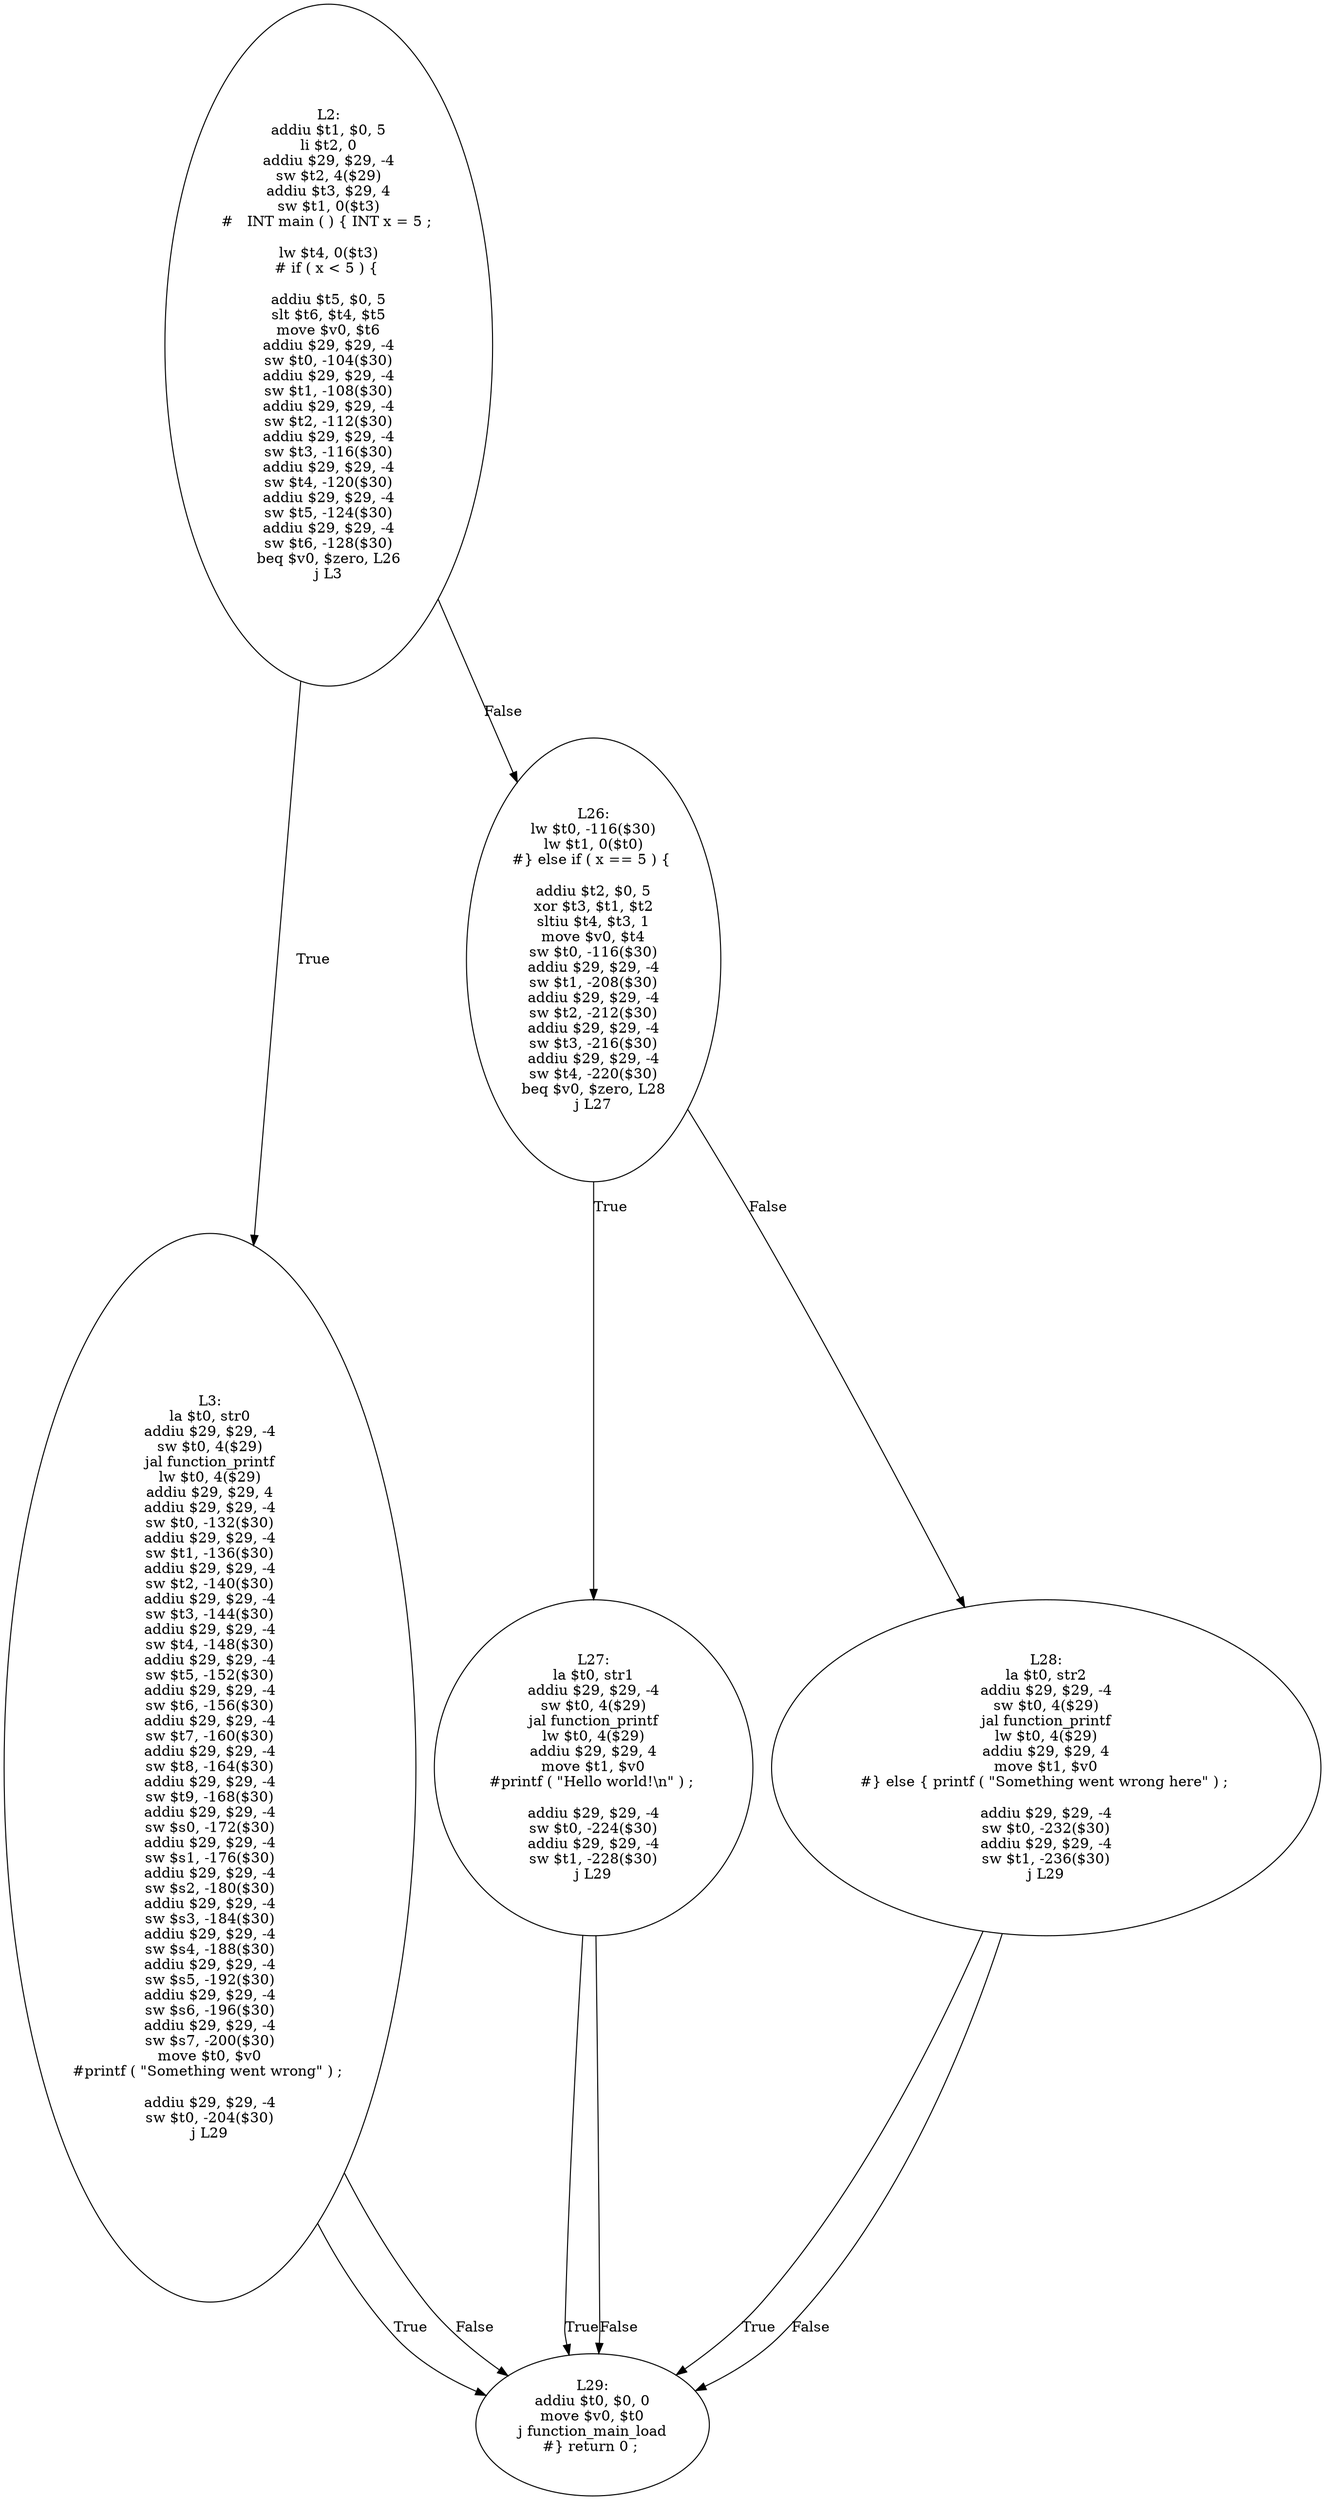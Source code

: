 digraph AST {
  "131770534410128" [label="L2:
addiu $t1, $0, 5
li $t2, 0
addiu $29, $29, -4
sw $t2, 4($29)
addiu $t3, $29, 4
sw $t1, 0($t3)
#   INT main ( ) { INT x = 5 ; 

lw $t4, 0($t3)
# if ( x < 5 ) { 

addiu $t5, $0, 5
slt $t6, $t4, $t5
move $v0, $t6
addiu $29, $29, -4
sw $t0, -104($30)
addiu $29, $29, -4
sw $t1, -108($30)
addiu $29, $29, -4
sw $t2, -112($30)
addiu $29, $29, -4
sw $t3, -116($30)
addiu $29, $29, -4
sw $t4, -120($30)
addiu $29, $29, -4
sw $t5, -124($30)
addiu $29, $29, -4
sw $t6, -128($30)
beq $v0, $zero, L26
j L3
"];
  "131770534410128" -> "131770534411616" [label="True"];
  "131770534410128" -> "131770534405376" [label="False"];
  "131770534411616" [label="L3:
la $t0, str0
addiu $29, $29, -4
sw $t0, 4($29)
jal function_printf
lw $t0, 4($29)
addiu $29, $29, 4
addiu $29, $29, -4
sw $t0, -132($30)
addiu $29, $29, -4
sw $t1, -136($30)
addiu $29, $29, -4
sw $t2, -140($30)
addiu $29, $29, -4
sw $t3, -144($30)
addiu $29, $29, -4
sw $t4, -148($30)
addiu $29, $29, -4
sw $t5, -152($30)
addiu $29, $29, -4
sw $t6, -156($30)
addiu $29, $29, -4
sw $t7, -160($30)
addiu $29, $29, -4
sw $t8, -164($30)
addiu $29, $29, -4
sw $t9, -168($30)
addiu $29, $29, -4
sw $s0, -172($30)
addiu $29, $29, -4
sw $s1, -176($30)
addiu $29, $29, -4
sw $s2, -180($30)
addiu $29, $29, -4
sw $s3, -184($30)
addiu $29, $29, -4
sw $s4, -188($30)
addiu $29, $29, -4
sw $s5, -192($30)
addiu $29, $29, -4
sw $s6, -196($30)
addiu $29, $29, -4
sw $s7, -200($30)
move $t0, $v0
#printf ( \"Something went wrong\" ) ; 

addiu $29, $29, -4
sw $t0, -204($30)
j L29
"];
  "131770534411616" -> "131770534397744" [label="True"];
  "131770534411616" -> "131770534397744" [label="False"];
  "131770534397744" [label="L29:
addiu $t0, $0, 0
move $v0, $t0
j function_main_load
#} return 0 ; 

"];
  "131770534405376" [label="L26:
lw $t0, -116($30)
lw $t1, 0($t0)
#} else if ( x == 5 ) { 

addiu $t2, $0, 5
xor $t3, $t1, $t2
sltiu $t4, $t3, 1
move $v0, $t4
sw $t0, -116($30)
addiu $29, $29, -4
sw $t1, -208($30)
addiu $29, $29, -4
sw $t2, -212($30)
addiu $29, $29, -4
sw $t3, -216($30)
addiu $29, $29, -4
sw $t4, -220($30)
beq $v0, $zero, L28
j L27
"];
  "131770534405376" -> "131770534403456" [label="True"];
  "131770534405376" -> "131770534408592" [label="False"];
  "131770534403456" [label="L27:
la $t0, str1
addiu $29, $29, -4
sw $t0, 4($29)
jal function_printf
lw $t0, 4($29)
addiu $29, $29, 4
move $t1, $v0
#printf ( \"Hello world!\\n\" ) ; 

addiu $29, $29, -4
sw $t0, -224($30)
addiu $29, $29, -4
sw $t1, -228($30)
j L29
"];
  "131770534403456" -> "131770534397744" [label="True"];
  "131770534403456" -> "131770534397744" [label="False"];
  "131770534408592" [label="L28:
la $t0, str2
addiu $29, $29, -4
sw $t0, 4($29)
jal function_printf
lw $t0, 4($29)
addiu $29, $29, 4
move $t1, $v0
#} else { printf ( \"Something went wrong here\" ) ; 

addiu $29, $29, -4
sw $t0, -232($30)
addiu $29, $29, -4
sw $t1, -236($30)
j L29
"];
  "131770534408592" -> "131770534397744" [label="True"];
  "131770534408592" -> "131770534397744" [label="False"];
}
